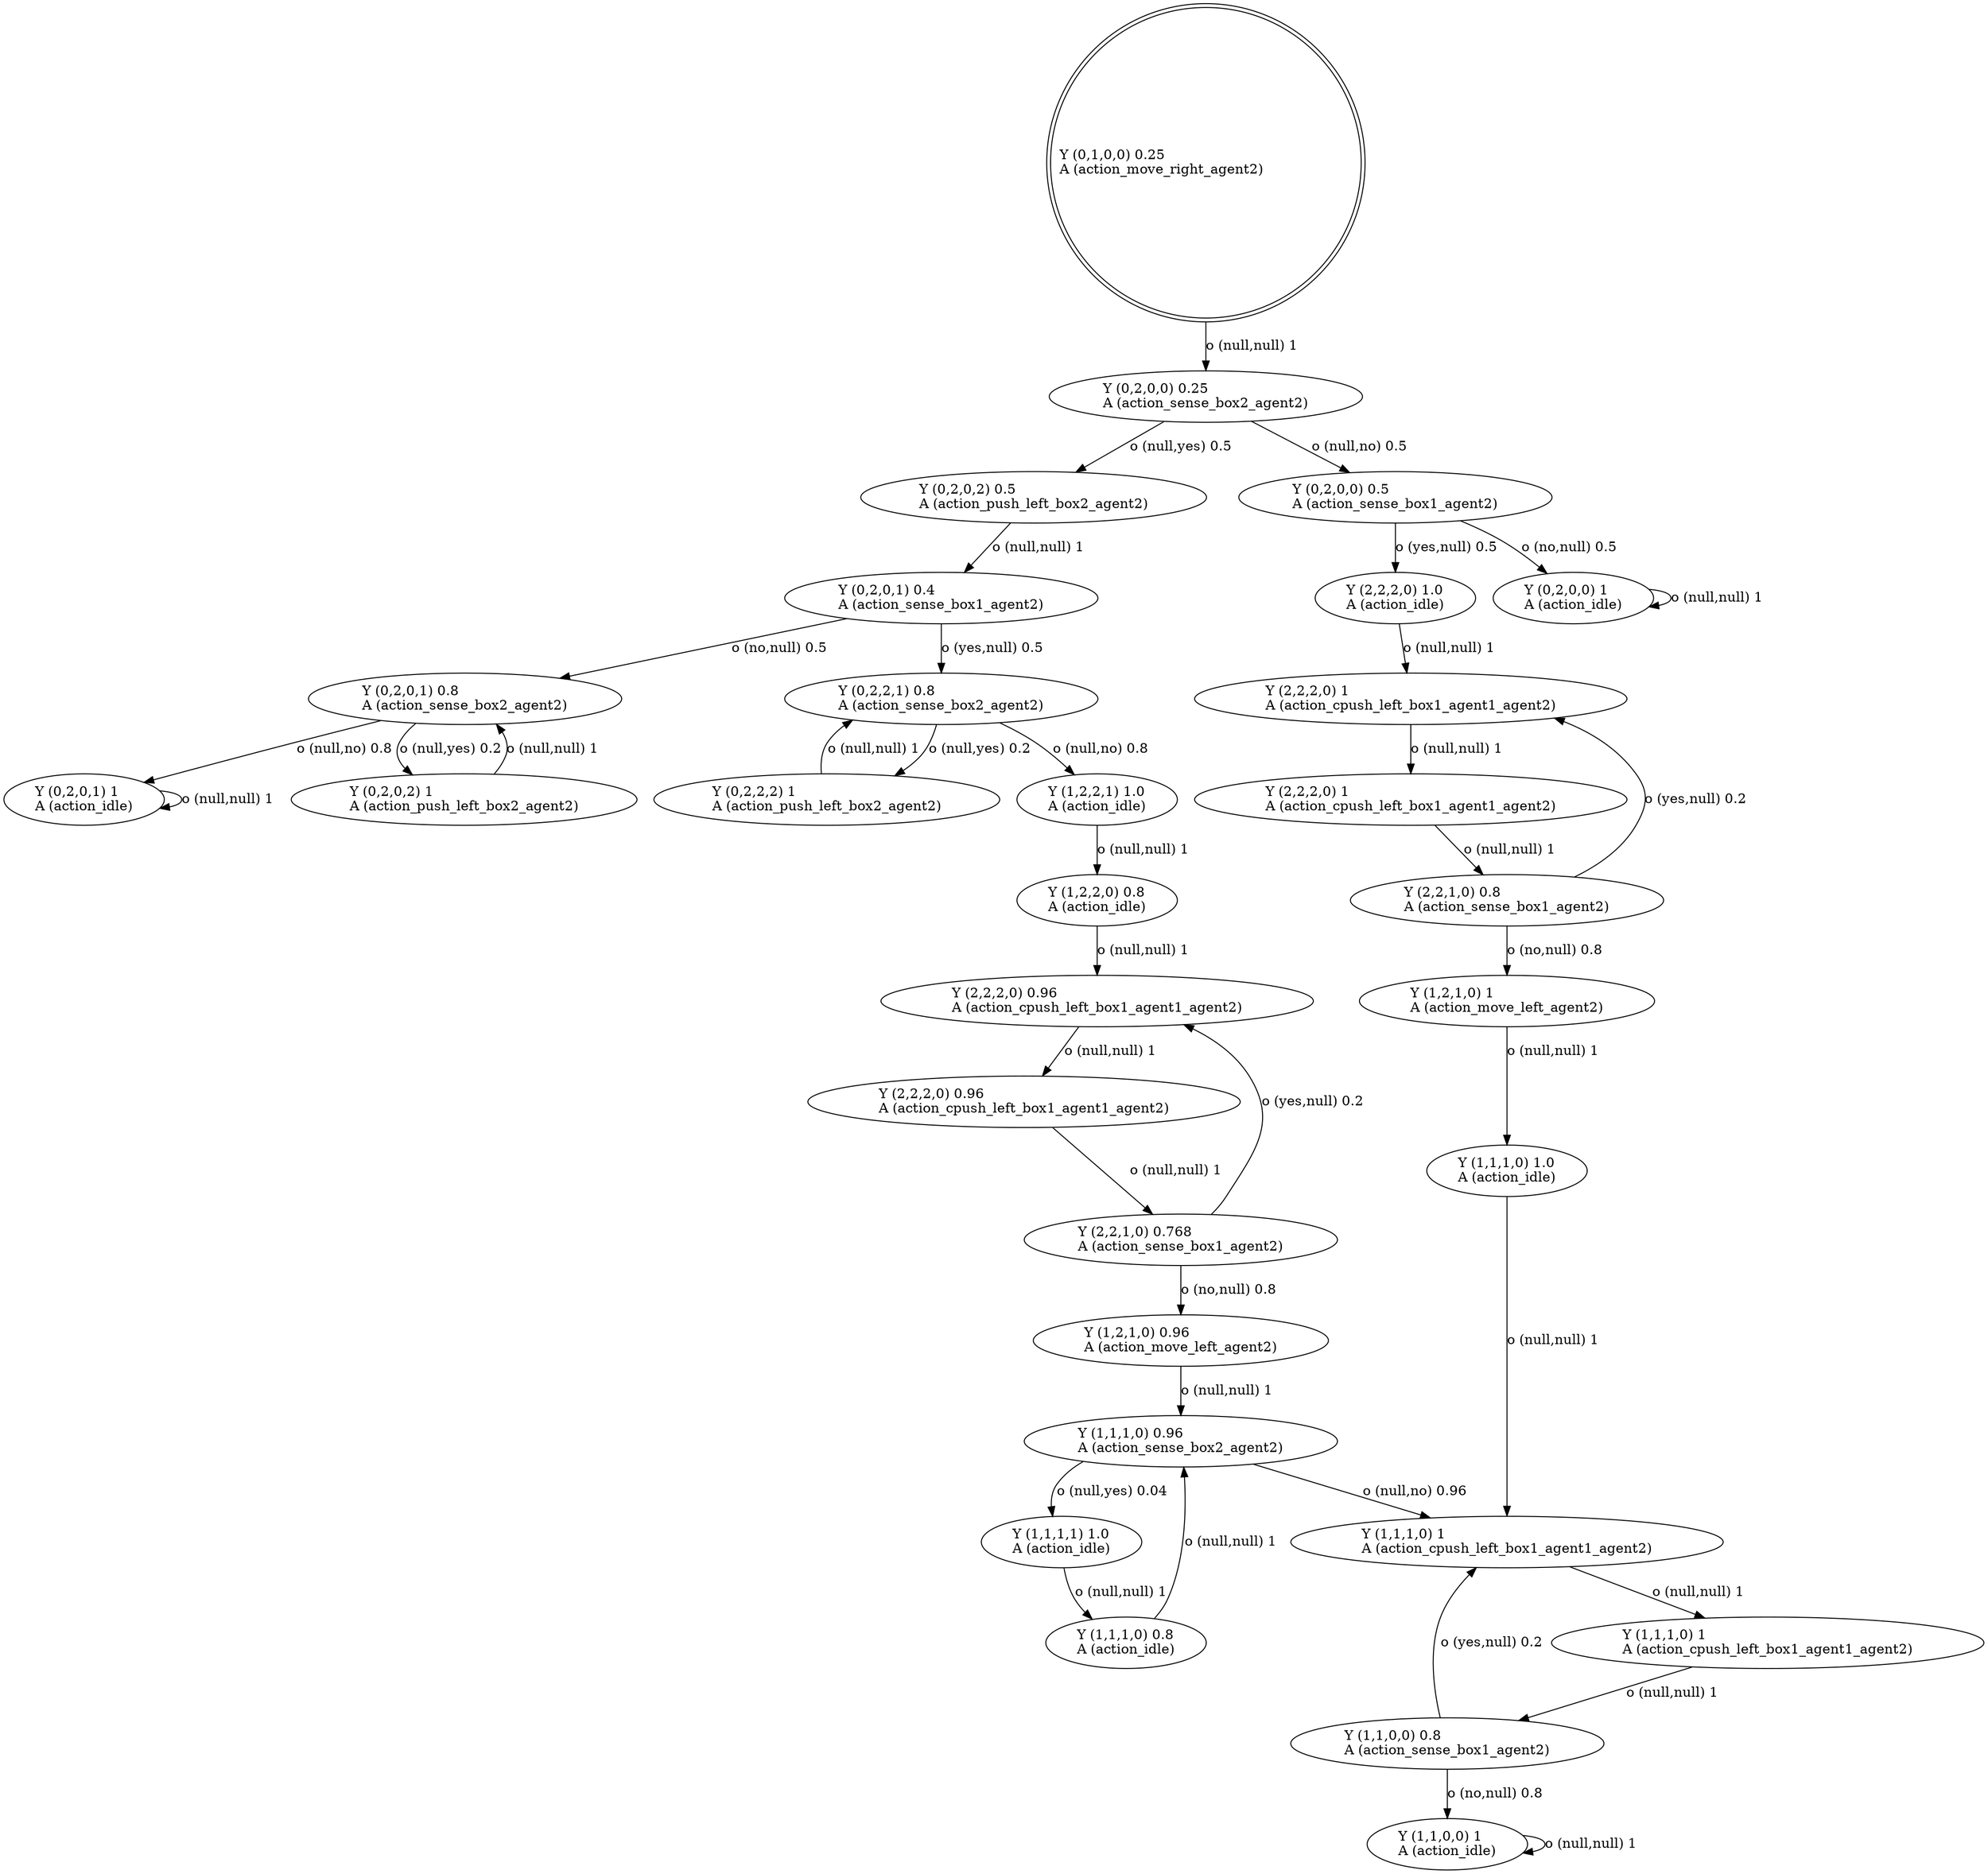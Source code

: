digraph "G" {
root [label="Y (0,1,0,0) 0.25\lA (action_move_right_agent2)\l", labeljust="l", shape=doublecircle];
x0row12 [label="Y (0,2,2,2) 1\lA (action_push_left_box2_agent2)\l"];
x0row13 [label="Y (0,2,0,2) 1\lA (action_push_left_box2_agent2)\l"];
x0row14 [label="Y (0,2,0,1) 0.4\lA (action_sense_box1_agent2)\l"];
x0row18 [label="Y (0,2,2,1) 0.8\lA (action_sense_box2_agent2)\l"];
x0row19 [label="Y (0,2,0,1) 0.8\lA (action_sense_box2_agent2)\l"];
x0row27 [label="Y (1,2,2,1) 1.0\lA (action_idle)\l"];
x0row29 [label="Y (1,2,2,0) 0.8\lA (action_idle)\l"];
x0row37 [label="Y (2,2,2,0) 0.96\lA (action_cpush_left_box1_agent1_agent2)\l"];
x0row40 [label="Y (2,2,1,0) 0.768\lA (action_sense_box1_agent2)\l"];
x0row46 [label="Y (1,2,1,0) 0.96\lA (action_move_left_agent2)\l"];
x0row50 [label="Y (1,1,1,0) 0.96\lA (action_sense_box2_agent2)\l"];
x0row52 [label="Y (1,1,1,1) 1.0\lA (action_idle)\l"];
x0row53 [label="Y (1,1,1,0) 1\lA (action_cpush_left_box1_agent1_agent2)\l"];
x0row57 [label="Y (1,1,1,0) 0.8\lA (action_idle)\l"];
x0row69 [label="Y (1,2,1,0) 1\lA (action_move_left_agent2)\l"];
x0row70 [label="Y (1,1,0,0) 0.8\lA (action_sense_box1_agent2)\l"];
x0row78 [label="Y (1,1,0,0) 1\lA (action_idle)\l"];
x0row84 [label="Y (0,2,0,1) 1\lA (action_idle)\l"];
x0row94 [label="Y (0,2,0,0) 1\lA (action_idle)\l"];
x0row97 [label="Y (2,2,2,0) 1\lA (action_cpush_left_box1_agent1_agent2)\l"];
x0row99 [label="Y (2,2,1,0) 0.8\lA (action_sense_box1_agent2)\l"];
x0row5 [label="Y (0,2,0,2) 0.5\lA (action_push_left_box2_agent2)\l"];
x0row2 [label="Y (0,2,0,0) 0.25\lA (action_sense_box2_agent2)\l"];
x0row6 [label="Y (0,2,0,0) 0.5\lA (action_sense_box1_agent2)\l"];
x0row97_noop_0 [label="Y (2,2,2,0) 1.0\lA (action_idle)\l"];
x0row53_noop_0 [label="Y (1,1,1,0) 1.0\lA (action_idle)\l"];
x0row37_repeat_1 [label="Y (2,2,2,0) 0.96\lA (action_cpush_left_box1_agent1_agent2)\l"];
x0row53_repeat_1 [label="Y (1,1,1,0) 1\lA (action_cpush_left_box1_agent1_agent2)\l"];
x0row97_repeat_1 [label="Y (2,2,2,0) 1\lA (action_cpush_left_box1_agent1_agent2)\l"];
root -> x0row2  [key=0, label="o (null,null) 1\l"];
x0row12 -> x0row18  [key=0, label="o (null,null) 1\l"];
x0row13 -> x0row19  [key=0, label="o (null,null) 1\l"];
x0row14 -> x0row18  [key=0, label="o (yes,null) 0.5\l"];
x0row14 -> x0row19  [key=0, label="o (no,null) 0.5\l"];
x0row18 -> x0row12  [key=0, label="o (null,yes) 0.2\l"];
x0row18 -> x0row27  [key=0, label="o (null,no) 0.8\l"];
x0row19 -> x0row13  [key=0, label="o (null,yes) 0.2\l"];
x0row19 -> x0row84  [key=0, label="o (null,no) 0.8\l"];
x0row27 -> x0row29  [key=0, label="o (null,null) 1\l"];
x0row29 -> x0row37  [key=0, label="o (null,null) 1\l"];
x0row37 -> x0row37_repeat_1  [key=0, label="o (null,null) 1\l"];
x0row40 -> x0row37  [key=0, label="o (yes,null) 0.2\l"];
x0row40 -> x0row46  [key=0, label="o (no,null) 0.8\l"];
x0row46 -> x0row50  [key=0, label="o (null,null) 1\l"];
x0row50 -> x0row52  [key=0, label="o (null,yes) 0.04\l"];
x0row50 -> x0row53  [key=0, label="o (null,no) 0.96\l"];
x0row52 -> x0row57  [key=0, label="o (null,null) 1\l"];
x0row53 -> x0row53_repeat_1  [key=0, label="o (null,null) 1\l"];
x0row57 -> x0row50  [key=0, label="o (null,null) 1\l"];
x0row69 -> x0row53_noop_0  [key=0, label="o (null,null) 1\l"];
x0row70 -> x0row53  [key=0, label="o (yes,null) 0.2\l"];
x0row70 -> x0row78  [key=0, label="o (no,null) 0.8\l"];
x0row78 -> x0row78  [key=0, label="o (null,null) 1\l"];
x0row84 -> x0row84  [key=0, label="o (null,null) 1\l"];
x0row94 -> x0row94  [key=0, label="o (null,null) 1\l"];
x0row97 -> x0row97_repeat_1  [key=0, label="o (null,null) 1\l"];
x0row99 -> x0row97  [key=0, label="o (yes,null) 0.2\l"];
x0row99 -> x0row69  [key=0, label="o (no,null) 0.8\l"];
x0row5 -> x0row14  [key=0, label="o (null,null) 1\l"];
x0row2 -> x0row5  [key=0, label="o (null,yes) 0.5\l"];
x0row2 -> x0row6  [key=0, label="o (null,no) 0.5\l"];
x0row6 -> x0row94  [key=0, label="o (no,null) 0.5\l"];
x0row6 -> x0row97_noop_0  [key=0, label="o (yes,null) 0.5\l"];
x0row97_noop_0 -> x0row97  [key=0, label="o (null,null) 1\l"];
x0row53_noop_0 -> x0row53  [key=0, label="o (null,null) 1\l"];
x0row37_repeat_1 -> x0row40  [key=0, label="o (null,null) 1\l"];
x0row53_repeat_1 -> x0row70  [key=0, label="o (null,null) 1\l"];
x0row97_repeat_1 -> x0row99  [key=0, label="o (null,null) 1\l"];
}
